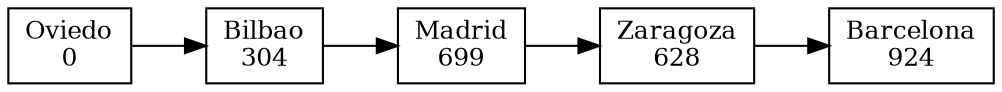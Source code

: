 digraph G {
 rankdir=LR 
 node[shape=box];
graph [ dpi = 300 ];
Oviedo[ label = "Oviedo
0", fontsize=12]; 
Bilbao[ label = "Bilbao
304", fontsize=12];
Madrid[ label = "Madrid
699", fontsize=12];
Zaragoza[ label = "Zaragoza
628", fontsize=12];
Barcelona[ label = "Barcelona
924", fontsize=12];
Oviedo->Bilbao;
Bilbao->Madrid;
Madrid->Zaragoza;
Zaragoza->Barcelona;

}
